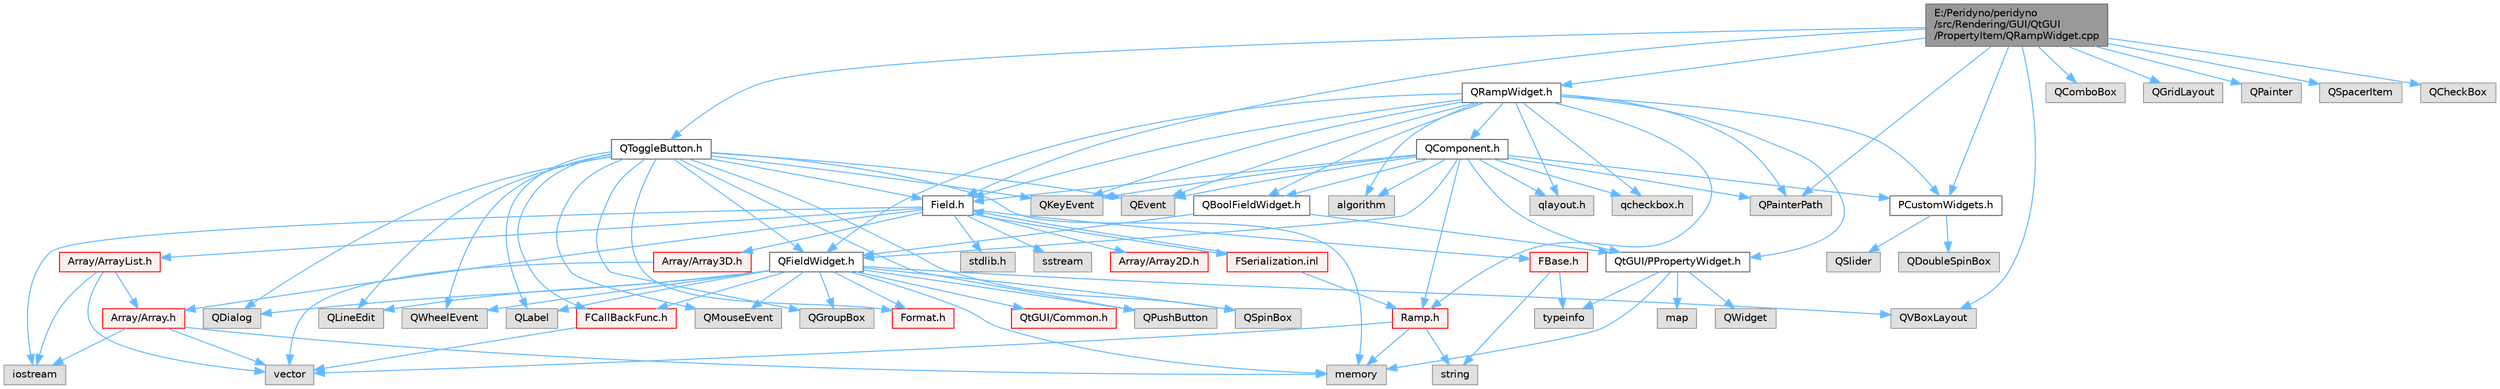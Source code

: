 digraph "E:/Peridyno/peridyno/src/Rendering/GUI/QtGUI/PropertyItem/QRampWidget.cpp"
{
 // LATEX_PDF_SIZE
  bgcolor="transparent";
  edge [fontname=Helvetica,fontsize=10,labelfontname=Helvetica,labelfontsize=10];
  node [fontname=Helvetica,fontsize=10,shape=box,height=0.2,width=0.4];
  Node1 [id="Node000001",label="E:/Peridyno/peridyno\l/src/Rendering/GUI/QtGUI\l/PropertyItem/QRampWidget.cpp",height=0.2,width=0.4,color="gray40", fillcolor="grey60", style="filled", fontcolor="black",tooltip=" "];
  Node1 -> Node2 [id="edge1_Node000001_Node000002",color="steelblue1",style="solid",tooltip=" "];
  Node2 [id="Node000002",label="QRampWidget.h",height=0.2,width=0.4,color="grey40", fillcolor="white", style="filled",URL="$_q_ramp_widget_8h.html",tooltip=" "];
  Node2 -> Node3 [id="edge2_Node000002_Node000003",color="steelblue1",style="solid",tooltip=" "];
  Node3 [id="Node000003",label="QFieldWidget.h",height=0.2,width=0.4,color="grey40", fillcolor="white", style="filled",URL="$_q_field_widget_8h.html",tooltip=" "];
  Node3 -> Node4 [id="edge3_Node000003_Node000004",color="steelblue1",style="solid",tooltip=" "];
  Node4 [id="Node000004",label="QGroupBox",height=0.2,width=0.4,color="grey60", fillcolor="#E0E0E0", style="filled",tooltip=" "];
  Node3 -> Node5 [id="edge4_Node000003_Node000005",color="steelblue1",style="solid",tooltip=" "];
  Node5 [id="Node000005",label="QPushButton",height=0.2,width=0.4,color="grey60", fillcolor="#E0E0E0", style="filled",tooltip=" "];
  Node3 -> Node6 [id="edge5_Node000003_Node000006",color="steelblue1",style="solid",tooltip=" "];
  Node6 [id="Node000006",label="QSpinBox",height=0.2,width=0.4,color="grey60", fillcolor="#E0E0E0", style="filled",tooltip=" "];
  Node3 -> Node7 [id="edge6_Node000003_Node000007",color="steelblue1",style="solid",tooltip=" "];
  Node7 [id="Node000007",label="QDialog",height=0.2,width=0.4,color="grey60", fillcolor="#E0E0E0", style="filled",tooltip=" "];
  Node3 -> Node8 [id="edge7_Node000003_Node000008",color="steelblue1",style="solid",tooltip=" "];
  Node8 [id="Node000008",label="QLineEdit",height=0.2,width=0.4,color="grey60", fillcolor="#E0E0E0", style="filled",tooltip=" "];
  Node3 -> Node9 [id="edge8_Node000003_Node000009",color="steelblue1",style="solid",tooltip=" "];
  Node9 [id="Node000009",label="QMouseEvent",height=0.2,width=0.4,color="grey60", fillcolor="#E0E0E0", style="filled",tooltip=" "];
  Node3 -> Node10 [id="edge9_Node000003_Node000010",color="steelblue1",style="solid",tooltip=" "];
  Node10 [id="Node000010",label="QWheelEvent",height=0.2,width=0.4,color="grey60", fillcolor="#E0E0E0", style="filled",tooltip=" "];
  Node3 -> Node11 [id="edge10_Node000003_Node000011",color="steelblue1",style="solid",tooltip=" "];
  Node11 [id="Node000011",label="QLabel",height=0.2,width=0.4,color="grey60", fillcolor="#E0E0E0", style="filled",tooltip=" "];
  Node3 -> Node12 [id="edge11_Node000003_Node000012",color="steelblue1",style="solid",tooltip=" "];
  Node12 [id="Node000012",label="QVBoxLayout",height=0.2,width=0.4,color="grey60", fillcolor="#E0E0E0", style="filled",tooltip=" "];
  Node3 -> Node13 [id="edge12_Node000003_Node000013",color="steelblue1",style="solid",tooltip=" "];
  Node13 [id="Node000013",label="Format.h",height=0.2,width=0.4,color="red", fillcolor="#FFF0F0", style="filled",URL="$_format_8h.html",tooltip=" "];
  Node3 -> Node15 [id="edge13_Node000003_Node000015",color="steelblue1",style="solid",tooltip=" "];
  Node15 [id="Node000015",label="FCallBackFunc.h",height=0.2,width=0.4,color="red", fillcolor="#FFF0F0", style="filled",URL="$_f_callback_func_8h.html",tooltip=" "];
  Node15 -> Node16 [id="edge14_Node000015_Node000016",color="steelblue1",style="solid",tooltip=" "];
  Node16 [id="Node000016",label="vector",height=0.2,width=0.4,color="grey60", fillcolor="#E0E0E0", style="filled",tooltip=" "];
  Node3 -> Node18 [id="edge15_Node000003_Node000018",color="steelblue1",style="solid",tooltip=" "];
  Node18 [id="Node000018",label="QtGUI/Common.h",height=0.2,width=0.4,color="red", fillcolor="#FFF0F0", style="filled",URL="$_common_8h.html",tooltip=" "];
  Node3 -> Node21 [id="edge16_Node000003_Node000021",color="steelblue1",style="solid",tooltip=" "];
  Node21 [id="Node000021",label="memory",height=0.2,width=0.4,color="grey60", fillcolor="#E0E0E0", style="filled",tooltip=" "];
  Node2 -> Node22 [id="edge17_Node000002_Node000022",color="steelblue1",style="solid",tooltip=" "];
  Node22 [id="Node000022",label="QtGUI/PPropertyWidget.h",height=0.2,width=0.4,color="grey40", fillcolor="white", style="filled",URL="$_p_property_widget_8h.html",tooltip=" "];
  Node22 -> Node23 [id="edge18_Node000022_Node000023",color="steelblue1",style="solid",tooltip=" "];
  Node23 [id="Node000023",label="map",height=0.2,width=0.4,color="grey60", fillcolor="#E0E0E0", style="filled",tooltip=" "];
  Node22 -> Node24 [id="edge19_Node000022_Node000024",color="steelblue1",style="solid",tooltip=" "];
  Node24 [id="Node000024",label="QWidget",height=0.2,width=0.4,color="grey60", fillcolor="#E0E0E0", style="filled",tooltip=" "];
  Node22 -> Node25 [id="edge20_Node000022_Node000025",color="steelblue1",style="solid",tooltip=" "];
  Node25 [id="Node000025",label="typeinfo",height=0.2,width=0.4,color="grey60", fillcolor="#E0E0E0", style="filled",tooltip=" "];
  Node22 -> Node21 [id="edge21_Node000022_Node000021",color="steelblue1",style="solid",tooltip=" "];
  Node2 -> Node26 [id="edge22_Node000002_Node000026",color="steelblue1",style="solid",tooltip=" "];
  Node26 [id="Node000026",label="QKeyEvent",height=0.2,width=0.4,color="grey60", fillcolor="#E0E0E0", style="filled",tooltip=" "];
  Node2 -> Node27 [id="edge23_Node000002_Node000027",color="steelblue1",style="solid",tooltip=" "];
  Node27 [id="Node000027",label="QEvent",height=0.2,width=0.4,color="grey60", fillcolor="#E0E0E0", style="filled",tooltip=" "];
  Node2 -> Node28 [id="edge24_Node000002_Node000028",color="steelblue1",style="solid",tooltip=" "];
  Node28 [id="Node000028",label="Ramp.h",height=0.2,width=0.4,color="red", fillcolor="#FFF0F0", style="filled",URL="$_ramp_8h.html",tooltip=" "];
  Node28 -> Node16 [id="edge25_Node000028_Node000016",color="steelblue1",style="solid",tooltip=" "];
  Node28 -> Node21 [id="edge26_Node000028_Node000021",color="steelblue1",style="solid",tooltip=" "];
  Node28 -> Node29 [id="edge27_Node000028_Node000029",color="steelblue1",style="solid",tooltip=" "];
  Node29 [id="Node000029",label="string",height=0.2,width=0.4,color="grey60", fillcolor="#E0E0E0", style="filled",tooltip=" "];
  Node2 -> Node42 [id="edge28_Node000002_Node000042",color="steelblue1",style="solid",tooltip=" "];
  Node42 [id="Node000042",label="PCustomWidgets.h",height=0.2,width=0.4,color="grey40", fillcolor="white", style="filled",URL="$_p_custom_widgets_8h.html",tooltip=" "];
  Node42 -> Node43 [id="edge29_Node000042_Node000043",color="steelblue1",style="solid",tooltip=" "];
  Node43 [id="Node000043",label="QSlider",height=0.2,width=0.4,color="grey60", fillcolor="#E0E0E0", style="filled",tooltip=" "];
  Node42 -> Node44 [id="edge30_Node000042_Node000044",color="steelblue1",style="solid",tooltip=" "];
  Node44 [id="Node000044",label="QDoubleSpinBox",height=0.2,width=0.4,color="grey60", fillcolor="#E0E0E0", style="filled",tooltip=" "];
  Node2 -> Node45 [id="edge31_Node000002_Node000045",color="steelblue1",style="solid",tooltip=" "];
  Node45 [id="Node000045",label="QBoolFieldWidget.h",height=0.2,width=0.4,color="grey40", fillcolor="white", style="filled",URL="$_q_bool_field_widget_8h.html",tooltip=" "];
  Node45 -> Node3 [id="edge32_Node000045_Node000003",color="steelblue1",style="solid",tooltip=" "];
  Node45 -> Node22 [id="edge33_Node000045_Node000022",color="steelblue1",style="solid",tooltip=" "];
  Node2 -> Node46 [id="edge34_Node000002_Node000046",color="steelblue1",style="solid",tooltip=" "];
  Node46 [id="Node000046",label="qcheckbox.h",height=0.2,width=0.4,color="grey60", fillcolor="#E0E0E0", style="filled",tooltip=" "];
  Node2 -> Node47 [id="edge35_Node000002_Node000047",color="steelblue1",style="solid",tooltip=" "];
  Node47 [id="Node000047",label="algorithm",height=0.2,width=0.4,color="grey60", fillcolor="#E0E0E0", style="filled",tooltip=" "];
  Node2 -> Node48 [id="edge36_Node000002_Node000048",color="steelblue1",style="solid",tooltip=" "];
  Node48 [id="Node000048",label="QPainterPath",height=0.2,width=0.4,color="grey60", fillcolor="#E0E0E0", style="filled",tooltip=" "];
  Node2 -> Node49 [id="edge37_Node000002_Node000049",color="steelblue1",style="solid",tooltip=" "];
  Node49 [id="Node000049",label="qlayout.h",height=0.2,width=0.4,color="grey60", fillcolor="#E0E0E0", style="filled",tooltip=" "];
  Node2 -> Node50 [id="edge38_Node000002_Node000050",color="steelblue1",style="solid",tooltip=" "];
  Node50 [id="Node000050",label="Field.h",height=0.2,width=0.4,color="grey40", fillcolor="white", style="filled",URL="$_field_8h.html",tooltip=" "];
  Node50 -> Node32 [id="edge39_Node000050_Node000032",color="steelblue1",style="solid",tooltip=" "];
  Node32 [id="Node000032",label="iostream",height=0.2,width=0.4,color="grey60", fillcolor="#E0E0E0", style="filled",tooltip=" "];
  Node50 -> Node51 [id="edge40_Node000050_Node000051",color="steelblue1",style="solid",tooltip=" "];
  Node51 [id="Node000051",label="stdlib.h",height=0.2,width=0.4,color="grey60", fillcolor="#E0E0E0", style="filled",tooltip=" "];
  Node50 -> Node52 [id="edge41_Node000050_Node000052",color="steelblue1",style="solid",tooltip=" "];
  Node52 [id="Node000052",label="sstream",height=0.2,width=0.4,color="grey60", fillcolor="#E0E0E0", style="filled",tooltip=" "];
  Node50 -> Node53 [id="edge42_Node000050_Node000053",color="steelblue1",style="solid",tooltip=" "];
  Node53 [id="Node000053",label="FBase.h",height=0.2,width=0.4,color="red", fillcolor="#FFF0F0", style="filled",URL="$_f_base_8h.html",tooltip=" "];
  Node53 -> Node25 [id="edge43_Node000053_Node000025",color="steelblue1",style="solid",tooltip=" "];
  Node53 -> Node29 [id="edge44_Node000053_Node000029",color="steelblue1",style="solid",tooltip=" "];
  Node50 -> Node56 [id="edge45_Node000050_Node000056",color="steelblue1",style="solid",tooltip=" "];
  Node56 [id="Node000056",label="Array/Array.h",height=0.2,width=0.4,color="red", fillcolor="#FFF0F0", style="filled",URL="$_array_8h.html",tooltip=" "];
  Node56 -> Node16 [id="edge46_Node000056_Node000016",color="steelblue1",style="solid",tooltip=" "];
  Node56 -> Node32 [id="edge47_Node000056_Node000032",color="steelblue1",style="solid",tooltip=" "];
  Node56 -> Node21 [id="edge48_Node000056_Node000021",color="steelblue1",style="solid",tooltip=" "];
  Node50 -> Node59 [id="edge49_Node000050_Node000059",color="steelblue1",style="solid",tooltip=" "];
  Node59 [id="Node000059",label="Array/Array2D.h",height=0.2,width=0.4,color="red", fillcolor="#FFF0F0", style="filled",URL="$_array2_d_8h.html",tooltip=" "];
  Node50 -> Node60 [id="edge50_Node000050_Node000060",color="steelblue1",style="solid",tooltip=" "];
  Node60 [id="Node000060",label="Array/Array3D.h",height=0.2,width=0.4,color="red", fillcolor="#FFF0F0", style="filled",URL="$_array3_d_8h.html",tooltip=" "];
  Node60 -> Node16 [id="edge51_Node000060_Node000016",color="steelblue1",style="solid",tooltip=" "];
  Node50 -> Node61 [id="edge52_Node000050_Node000061",color="steelblue1",style="solid",tooltip=" "];
  Node61 [id="Node000061",label="Array/ArrayList.h",height=0.2,width=0.4,color="red", fillcolor="#FFF0F0", style="filled",URL="$_array_list_8h.html",tooltip=" "];
  Node61 -> Node16 [id="edge53_Node000061_Node000016",color="steelblue1",style="solid",tooltip=" "];
  Node61 -> Node32 [id="edge54_Node000061_Node000032",color="steelblue1",style="solid",tooltip=" "];
  Node61 -> Node56 [id="edge55_Node000061_Node000056",color="steelblue1",style="solid",tooltip=" "];
  Node50 -> Node92 [id="edge56_Node000050_Node000092",color="steelblue1",style="solid",tooltip=" "];
  Node92 [id="Node000092",label="FSerialization.inl",height=0.2,width=0.4,color="red", fillcolor="#FFF0F0", style="filled",URL="$_f_serialization_8inl.html",tooltip=" "];
  Node92 -> Node50 [id="edge57_Node000092_Node000050",color="steelblue1",style="solid",tooltip=" "];
  Node92 -> Node28 [id="edge58_Node000092_Node000028",color="steelblue1",style="solid",tooltip=" "];
  Node2 -> Node94 [id="edge59_Node000002_Node000094",color="steelblue1",style="solid",tooltip=" "];
  Node94 [id="Node000094",label="QComponent.h",height=0.2,width=0.4,color="grey40", fillcolor="white", style="filled",URL="$_q_component_8h.html",tooltip=" "];
  Node94 -> Node3 [id="edge60_Node000094_Node000003",color="steelblue1",style="solid",tooltip=" "];
  Node94 -> Node22 [id="edge61_Node000094_Node000022",color="steelblue1",style="solid",tooltip=" "];
  Node94 -> Node26 [id="edge62_Node000094_Node000026",color="steelblue1",style="solid",tooltip=" "];
  Node94 -> Node27 [id="edge63_Node000094_Node000027",color="steelblue1",style="solid",tooltip=" "];
  Node94 -> Node28 [id="edge64_Node000094_Node000028",color="steelblue1",style="solid",tooltip=" "];
  Node94 -> Node42 [id="edge65_Node000094_Node000042",color="steelblue1",style="solid",tooltip=" "];
  Node94 -> Node45 [id="edge66_Node000094_Node000045",color="steelblue1",style="solid",tooltip=" "];
  Node94 -> Node46 [id="edge67_Node000094_Node000046",color="steelblue1",style="solid",tooltip=" "];
  Node94 -> Node47 [id="edge68_Node000094_Node000047",color="steelblue1",style="solid",tooltip=" "];
  Node94 -> Node48 [id="edge69_Node000094_Node000048",color="steelblue1",style="solid",tooltip=" "];
  Node94 -> Node49 [id="edge70_Node000094_Node000049",color="steelblue1",style="solid",tooltip=" "];
  Node94 -> Node50 [id="edge71_Node000094_Node000050",color="steelblue1",style="solid",tooltip=" "];
  Node1 -> Node95 [id="edge72_Node000001_Node000095",color="steelblue1",style="solid",tooltip=" "];
  Node95 [id="Node000095",label="QComboBox",height=0.2,width=0.4,color="grey60", fillcolor="#E0E0E0", style="filled",tooltip=" "];
  Node1 -> Node96 [id="edge73_Node000001_Node000096",color="steelblue1",style="solid",tooltip=" "];
  Node96 [id="Node000096",label="QGridLayout",height=0.2,width=0.4,color="grey60", fillcolor="#E0E0E0", style="filled",tooltip=" "];
  Node1 -> Node12 [id="edge74_Node000001_Node000012",color="steelblue1",style="solid",tooltip=" "];
  Node1 -> Node97 [id="edge75_Node000001_Node000097",color="steelblue1",style="solid",tooltip=" "];
  Node97 [id="Node000097",label="QPainter",height=0.2,width=0.4,color="grey60", fillcolor="#E0E0E0", style="filled",tooltip=" "];
  Node1 -> Node98 [id="edge76_Node000001_Node000098",color="steelblue1",style="solid",tooltip=" "];
  Node98 [id="Node000098",label="QSpacerItem",height=0.2,width=0.4,color="grey60", fillcolor="#E0E0E0", style="filled",tooltip=" "];
  Node1 -> Node48 [id="edge77_Node000001_Node000048",color="steelblue1",style="solid",tooltip=" "];
  Node1 -> Node42 [id="edge78_Node000001_Node000042",color="steelblue1",style="solid",tooltip=" "];
  Node1 -> Node99 [id="edge79_Node000001_Node000099",color="steelblue1",style="solid",tooltip=" "];
  Node99 [id="Node000099",label="QCheckBox",height=0.2,width=0.4,color="grey60", fillcolor="#E0E0E0", style="filled",tooltip=" "];
  Node1 -> Node100 [id="edge80_Node000001_Node000100",color="steelblue1",style="solid",tooltip=" "];
  Node100 [id="Node000100",label="QToggleButton.h",height=0.2,width=0.4,color="grey40", fillcolor="white", style="filled",URL="$_q_toggle_button_8h.html",tooltip=" "];
  Node100 -> Node4 [id="edge81_Node000100_Node000004",color="steelblue1",style="solid",tooltip=" "];
  Node100 -> Node5 [id="edge82_Node000100_Node000005",color="steelblue1",style="solid",tooltip=" "];
  Node100 -> Node6 [id="edge83_Node000100_Node000006",color="steelblue1",style="solid",tooltip=" "];
  Node100 -> Node7 [id="edge84_Node000100_Node000007",color="steelblue1",style="solid",tooltip=" "];
  Node100 -> Node8 [id="edge85_Node000100_Node000008",color="steelblue1",style="solid",tooltip=" "];
  Node100 -> Node9 [id="edge86_Node000100_Node000009",color="steelblue1",style="solid",tooltip=" "];
  Node100 -> Node10 [id="edge87_Node000100_Node000010",color="steelblue1",style="solid",tooltip=" "];
  Node100 -> Node11 [id="edge88_Node000100_Node000011",color="steelblue1",style="solid",tooltip=" "];
  Node100 -> Node3 [id="edge89_Node000100_Node000003",color="steelblue1",style="solid",tooltip=" "];
  Node100 -> Node26 [id="edge90_Node000100_Node000026",color="steelblue1",style="solid",tooltip=" "];
  Node100 -> Node27 [id="edge91_Node000100_Node000027",color="steelblue1",style="solid",tooltip=" "];
  Node100 -> Node50 [id="edge92_Node000100_Node000050",color="steelblue1",style="solid",tooltip=" "];
  Node100 -> Node13 [id="edge93_Node000100_Node000013",color="steelblue1",style="solid",tooltip=" "];
  Node100 -> Node15 [id="edge94_Node000100_Node000015",color="steelblue1",style="solid",tooltip=" "];
  Node100 -> Node21 [id="edge95_Node000100_Node000021",color="steelblue1",style="solid",tooltip=" "];
  Node1 -> Node50 [id="edge96_Node000001_Node000050",color="steelblue1",style="solid",tooltip=" "];
}
